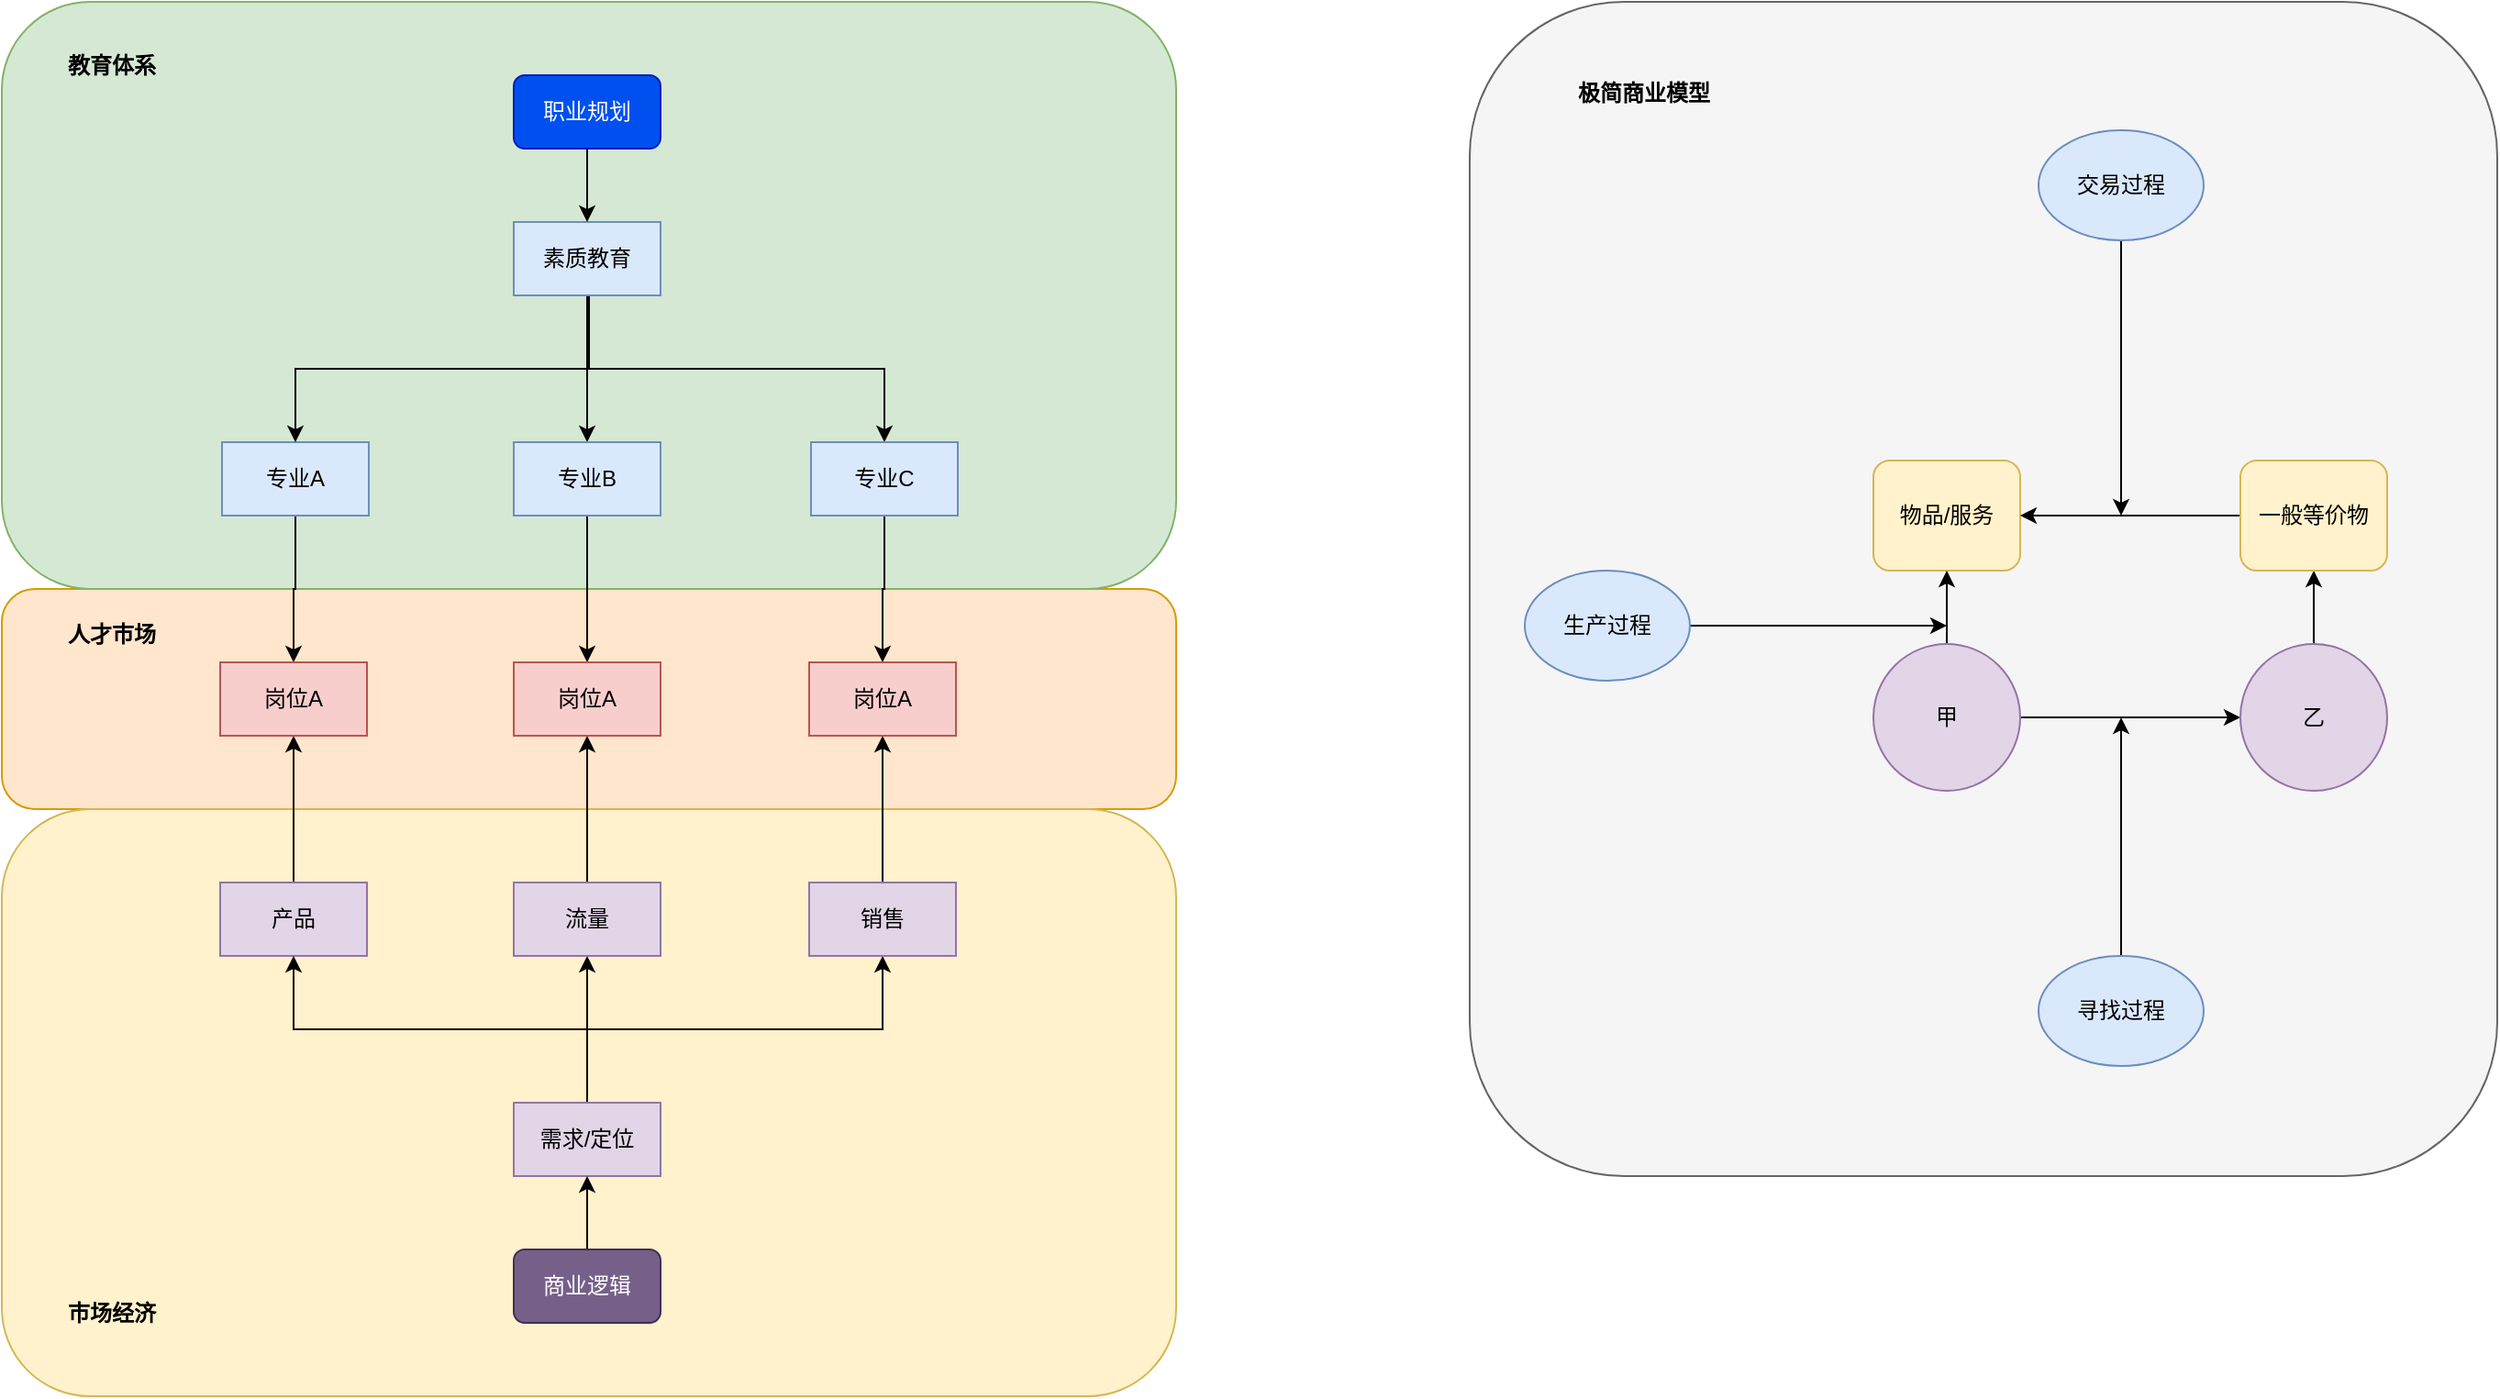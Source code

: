 <mxfile version="24.2.2" type="github">
  <diagram name="第 1 页" id="hnyhINtM0eCyKPwDplMp">
    <mxGraphModel dx="307" dy="1752" grid="1" gridSize="10" guides="1" tooltips="1" connect="1" arrows="1" fold="1" page="1" pageScale="1" pageWidth="827" pageHeight="1169" math="0" shadow="0">
      <root>
        <mxCell id="0" />
        <mxCell id="1" parent="0" />
        <mxCell id="-ldiU_Q2niAUXrp3zha3-76" value="" style="rounded=1;whiteSpace=wrap;html=1;fillColor=#ffe6cc;strokeColor=#d79b00;" vertex="1" parent="1">
          <mxGeometry x="920" y="-840" width="640" height="120" as="geometry" />
        </mxCell>
        <mxCell id="-ldiU_Q2niAUXrp3zha3-61" value="" style="rounded=1;whiteSpace=wrap;html=1;fillColor=#f5f5f5;strokeColor=#666666;fontColor=#333333;" vertex="1" parent="1">
          <mxGeometry x="1720" y="-1160" width="560" height="640" as="geometry" />
        </mxCell>
        <mxCell id="-ldiU_Q2niAUXrp3zha3-39" value="" style="rounded=1;whiteSpace=wrap;html=1;fillColor=#fff2cc;strokeColor=#d6b656;" vertex="1" parent="1">
          <mxGeometry x="920" y="-720" width="640" height="320" as="geometry" />
        </mxCell>
        <mxCell id="-ldiU_Q2niAUXrp3zha3-38" value="" style="rounded=1;whiteSpace=wrap;html=1;fillColor=#d5e8d4;strokeColor=#82b366;" vertex="1" parent="1">
          <mxGeometry x="920" y="-1160" width="640" height="320" as="geometry" />
        </mxCell>
        <mxCell id="-ldiU_Q2niAUXrp3zha3-67" style="edgeStyle=orthogonalEdgeStyle;rounded=0;orthogonalLoop=1;jettySize=auto;html=1;entryX=0.5;entryY=0;entryDx=0;entryDy=0;" edge="1" parent="1" source="-ldiU_Q2niAUXrp3zha3-6" target="-ldiU_Q2niAUXrp3zha3-64">
          <mxGeometry relative="1" as="geometry" />
        </mxCell>
        <mxCell id="-ldiU_Q2niAUXrp3zha3-6" value="专业A" style="rounded=0;whiteSpace=wrap;html=1;fillColor=#dae8fc;strokeColor=#6c8ebf;" vertex="1" parent="1">
          <mxGeometry x="1040" y="-920" width="80" height="40" as="geometry" />
        </mxCell>
        <mxCell id="-ldiU_Q2niAUXrp3zha3-70" style="edgeStyle=orthogonalEdgeStyle;rounded=0;orthogonalLoop=1;jettySize=auto;html=1;entryX=0.5;entryY=1;entryDx=0;entryDy=0;" edge="1" parent="1" source="-ldiU_Q2niAUXrp3zha3-7" target="-ldiU_Q2niAUXrp3zha3-64">
          <mxGeometry relative="1" as="geometry" />
        </mxCell>
        <mxCell id="-ldiU_Q2niAUXrp3zha3-7" value="产品" style="rounded=0;whiteSpace=wrap;html=1;fillColor=#e1d5e7;strokeColor=#9673a6;" vertex="1" parent="1">
          <mxGeometry x="1039" y="-680" width="80" height="40" as="geometry" />
        </mxCell>
        <mxCell id="-ldiU_Q2niAUXrp3zha3-8" style="edgeStyle=orthogonalEdgeStyle;rounded=0;orthogonalLoop=1;jettySize=auto;html=1;entryX=0.5;entryY=1;entryDx=0;entryDy=0;" edge="1" parent="1" source="-ldiU_Q2niAUXrp3zha3-12" target="-ldiU_Q2niAUXrp3zha3-7">
          <mxGeometry relative="1" as="geometry">
            <Array as="points">
              <mxPoint x="1239" y="-600" />
              <mxPoint x="1079" y="-600" />
            </Array>
          </mxGeometry>
        </mxCell>
        <mxCell id="-ldiU_Q2niAUXrp3zha3-9" style="edgeStyle=orthogonalEdgeStyle;rounded=0;orthogonalLoop=1;jettySize=auto;html=1;entryX=0.5;entryY=1;entryDx=0;entryDy=0;" edge="1" parent="1" source="-ldiU_Q2niAUXrp3zha3-12" target="-ldiU_Q2niAUXrp3zha3-13">
          <mxGeometry relative="1" as="geometry" />
        </mxCell>
        <mxCell id="-ldiU_Q2niAUXrp3zha3-10" style="edgeStyle=orthogonalEdgeStyle;rounded=0;orthogonalLoop=1;jettySize=auto;html=1;" edge="1" parent="1" source="-ldiU_Q2niAUXrp3zha3-12" target="-ldiU_Q2niAUXrp3zha3-14">
          <mxGeometry relative="1" as="geometry">
            <Array as="points">
              <mxPoint x="1239" y="-600" />
              <mxPoint x="1400" y="-600" />
            </Array>
          </mxGeometry>
        </mxCell>
        <mxCell id="-ldiU_Q2niAUXrp3zha3-12" value="需求/定位" style="rounded=0;whiteSpace=wrap;html=1;fillColor=#e1d5e7;strokeColor=#9673a6;" vertex="1" parent="1">
          <mxGeometry x="1199" y="-560" width="80" height="40" as="geometry" />
        </mxCell>
        <mxCell id="-ldiU_Q2niAUXrp3zha3-74" style="edgeStyle=orthogonalEdgeStyle;rounded=0;orthogonalLoop=1;jettySize=auto;html=1;entryX=0.5;entryY=1;entryDx=0;entryDy=0;" edge="1" parent="1" source="-ldiU_Q2niAUXrp3zha3-13" target="-ldiU_Q2niAUXrp3zha3-65">
          <mxGeometry relative="1" as="geometry" />
        </mxCell>
        <mxCell id="-ldiU_Q2niAUXrp3zha3-13" value="流量" style="rounded=0;whiteSpace=wrap;html=1;fillColor=#e1d5e7;strokeColor=#9673a6;" vertex="1" parent="1">
          <mxGeometry x="1199" y="-680" width="80" height="40" as="geometry" />
        </mxCell>
        <mxCell id="-ldiU_Q2niAUXrp3zha3-72" style="edgeStyle=orthogonalEdgeStyle;rounded=0;orthogonalLoop=1;jettySize=auto;html=1;entryX=0.5;entryY=1;entryDx=0;entryDy=0;" edge="1" parent="1" source="-ldiU_Q2niAUXrp3zha3-14" target="-ldiU_Q2niAUXrp3zha3-66">
          <mxGeometry relative="1" as="geometry" />
        </mxCell>
        <mxCell id="-ldiU_Q2niAUXrp3zha3-14" value="销售" style="rounded=0;whiteSpace=wrap;html=1;fillColor=#e1d5e7;strokeColor=#9673a6;" vertex="1" parent="1">
          <mxGeometry x="1360" y="-680" width="80" height="40" as="geometry" />
        </mxCell>
        <mxCell id="-ldiU_Q2niAUXrp3zha3-33" style="edgeStyle=orthogonalEdgeStyle;rounded=0;orthogonalLoop=1;jettySize=auto;html=1;entryX=0.5;entryY=0;entryDx=0;entryDy=0;" edge="1" parent="1" source="-ldiU_Q2niAUXrp3zha3-16" target="-ldiU_Q2niAUXrp3zha3-6">
          <mxGeometry relative="1" as="geometry">
            <Array as="points">
              <mxPoint x="1240" y="-960" />
              <mxPoint x="1080" y="-960" />
            </Array>
          </mxGeometry>
        </mxCell>
        <mxCell id="-ldiU_Q2niAUXrp3zha3-34" style="edgeStyle=orthogonalEdgeStyle;rounded=0;orthogonalLoop=1;jettySize=auto;html=1;entryX=0.5;entryY=0;entryDx=0;entryDy=0;" edge="1" parent="1" source="-ldiU_Q2niAUXrp3zha3-16" target="-ldiU_Q2niAUXrp3zha3-22">
          <mxGeometry relative="1" as="geometry" />
        </mxCell>
        <mxCell id="-ldiU_Q2niAUXrp3zha3-35" style="edgeStyle=orthogonalEdgeStyle;rounded=0;orthogonalLoop=1;jettySize=auto;html=1;" edge="1" parent="1" source="-ldiU_Q2niAUXrp3zha3-16" target="-ldiU_Q2niAUXrp3zha3-23">
          <mxGeometry relative="1" as="geometry">
            <Array as="points">
              <mxPoint x="1240" y="-960" />
              <mxPoint x="1401" y="-960" />
            </Array>
          </mxGeometry>
        </mxCell>
        <mxCell id="-ldiU_Q2niAUXrp3zha3-16" value="素质教育" style="rounded=0;whiteSpace=wrap;html=1;fillColor=#dae8fc;strokeColor=#6c8ebf;" vertex="1" parent="1">
          <mxGeometry x="1199" y="-1040" width="80" height="40" as="geometry" />
        </mxCell>
        <mxCell id="-ldiU_Q2niAUXrp3zha3-20" style="edgeStyle=orthogonalEdgeStyle;rounded=0;orthogonalLoop=1;jettySize=auto;html=1;entryX=0.5;entryY=1;entryDx=0;entryDy=0;" edge="1" parent="1" source="-ldiU_Q2niAUXrp3zha3-19" target="-ldiU_Q2niAUXrp3zha3-12">
          <mxGeometry relative="1" as="geometry" />
        </mxCell>
        <mxCell id="-ldiU_Q2niAUXrp3zha3-19" value="商业逻辑" style="rounded=1;whiteSpace=wrap;html=1;fillColor=#76608a;fontColor=#ffffff;strokeColor=#432D57;" vertex="1" parent="1">
          <mxGeometry x="1199" y="-480" width="80" height="40" as="geometry" />
        </mxCell>
        <mxCell id="-ldiU_Q2niAUXrp3zha3-68" style="edgeStyle=orthogonalEdgeStyle;rounded=0;orthogonalLoop=1;jettySize=auto;html=1;entryX=0.5;entryY=0;entryDx=0;entryDy=0;" edge="1" parent="1" source="-ldiU_Q2niAUXrp3zha3-22" target="-ldiU_Q2niAUXrp3zha3-65">
          <mxGeometry relative="1" as="geometry" />
        </mxCell>
        <mxCell id="-ldiU_Q2niAUXrp3zha3-22" value="专业B" style="rounded=0;whiteSpace=wrap;html=1;fillColor=#dae8fc;strokeColor=#6c8ebf;" vertex="1" parent="1">
          <mxGeometry x="1199" y="-920" width="80" height="40" as="geometry" />
        </mxCell>
        <mxCell id="-ldiU_Q2niAUXrp3zha3-69" style="edgeStyle=orthogonalEdgeStyle;rounded=0;orthogonalLoop=1;jettySize=auto;html=1;entryX=0.5;entryY=0;entryDx=0;entryDy=0;" edge="1" parent="1" source="-ldiU_Q2niAUXrp3zha3-23" target="-ldiU_Q2niAUXrp3zha3-66">
          <mxGeometry relative="1" as="geometry" />
        </mxCell>
        <mxCell id="-ldiU_Q2niAUXrp3zha3-23" value="专业C" style="rounded=0;whiteSpace=wrap;html=1;fillColor=#dae8fc;strokeColor=#6c8ebf;" vertex="1" parent="1">
          <mxGeometry x="1361" y="-920" width="80" height="40" as="geometry" />
        </mxCell>
        <mxCell id="-ldiU_Q2niAUXrp3zha3-37" style="edgeStyle=orthogonalEdgeStyle;rounded=0;orthogonalLoop=1;jettySize=auto;html=1;" edge="1" parent="1" source="-ldiU_Q2niAUXrp3zha3-36" target="-ldiU_Q2niAUXrp3zha3-16">
          <mxGeometry relative="1" as="geometry" />
        </mxCell>
        <mxCell id="-ldiU_Q2niAUXrp3zha3-36" value="职业规划" style="rounded=1;whiteSpace=wrap;html=1;fillColor=#0050ef;strokeColor=#001DBC;fontColor=#ffffff;" vertex="1" parent="1">
          <mxGeometry x="1199" y="-1120" width="80" height="40" as="geometry" />
        </mxCell>
        <mxCell id="-ldiU_Q2niAUXrp3zha3-40" value="教育体系" style="text;html=1;align=center;verticalAlign=middle;whiteSpace=wrap;rounded=0;fontStyle=1" vertex="1" parent="1">
          <mxGeometry x="930" y="-1140" width="100" height="30" as="geometry" />
        </mxCell>
        <mxCell id="-ldiU_Q2niAUXrp3zha3-41" value="市场经济" style="text;html=1;align=center;verticalAlign=middle;whiteSpace=wrap;rounded=0;fontStyle=1" vertex="1" parent="1">
          <mxGeometry x="930" y="-460" width="100" height="30" as="geometry" />
        </mxCell>
        <mxCell id="-ldiU_Q2niAUXrp3zha3-42" value="物品/服务" style="rounded=1;whiteSpace=wrap;html=1;fillColor=#fff2cc;strokeColor=#d6b656;" vertex="1" parent="1">
          <mxGeometry x="1940" y="-910" width="80" height="60" as="geometry" />
        </mxCell>
        <mxCell id="-ldiU_Q2niAUXrp3zha3-47" style="edgeStyle=orthogonalEdgeStyle;rounded=0;orthogonalLoop=1;jettySize=auto;html=1;entryX=0.5;entryY=1;entryDx=0;entryDy=0;" edge="1" parent="1" source="-ldiU_Q2niAUXrp3zha3-43" target="-ldiU_Q2niAUXrp3zha3-42">
          <mxGeometry relative="1" as="geometry" />
        </mxCell>
        <mxCell id="-ldiU_Q2niAUXrp3zha3-49" style="edgeStyle=orthogonalEdgeStyle;rounded=0;orthogonalLoop=1;jettySize=auto;html=1;" edge="1" parent="1" source="-ldiU_Q2niAUXrp3zha3-43" target="-ldiU_Q2niAUXrp3zha3-44">
          <mxGeometry relative="1" as="geometry" />
        </mxCell>
        <mxCell id="-ldiU_Q2niAUXrp3zha3-43" value="甲" style="ellipse;whiteSpace=wrap;html=1;aspect=fixed;fillColor=#e1d5e7;strokeColor=#9673a6;" vertex="1" parent="1">
          <mxGeometry x="1940" y="-810" width="80" height="80" as="geometry" />
        </mxCell>
        <mxCell id="-ldiU_Q2niAUXrp3zha3-48" style="edgeStyle=orthogonalEdgeStyle;rounded=0;orthogonalLoop=1;jettySize=auto;html=1;" edge="1" parent="1" source="-ldiU_Q2niAUXrp3zha3-44" target="-ldiU_Q2niAUXrp3zha3-45">
          <mxGeometry relative="1" as="geometry" />
        </mxCell>
        <mxCell id="-ldiU_Q2niAUXrp3zha3-44" value="乙" style="ellipse;whiteSpace=wrap;html=1;aspect=fixed;fillColor=#e1d5e7;strokeColor=#9673a6;" vertex="1" parent="1">
          <mxGeometry x="2140" y="-810" width="80" height="80" as="geometry" />
        </mxCell>
        <mxCell id="-ldiU_Q2niAUXrp3zha3-50" style="edgeStyle=orthogonalEdgeStyle;rounded=0;orthogonalLoop=1;jettySize=auto;html=1;" edge="1" parent="1" source="-ldiU_Q2niAUXrp3zha3-45" target="-ldiU_Q2niAUXrp3zha3-42">
          <mxGeometry relative="1" as="geometry" />
        </mxCell>
        <mxCell id="-ldiU_Q2niAUXrp3zha3-45" value="一般等价物" style="rounded=1;whiteSpace=wrap;html=1;fillColor=#fff2cc;strokeColor=#d6b656;" vertex="1" parent="1">
          <mxGeometry x="2140" y="-910" width="80" height="60" as="geometry" />
        </mxCell>
        <mxCell id="-ldiU_Q2niAUXrp3zha3-56" style="edgeStyle=orthogonalEdgeStyle;rounded=0;orthogonalLoop=1;jettySize=auto;html=1;" edge="1" parent="1" source="-ldiU_Q2niAUXrp3zha3-55">
          <mxGeometry relative="1" as="geometry">
            <mxPoint x="1980" y="-820" as="targetPoint" />
          </mxGeometry>
        </mxCell>
        <mxCell id="-ldiU_Q2niAUXrp3zha3-55" value="生产过程" style="ellipse;whiteSpace=wrap;html=1;fillColor=#dae8fc;strokeColor=#6c8ebf;" vertex="1" parent="1">
          <mxGeometry x="1750" y="-850" width="90" height="60" as="geometry" />
        </mxCell>
        <mxCell id="-ldiU_Q2niAUXrp3zha3-58" style="edgeStyle=orthogonalEdgeStyle;rounded=0;orthogonalLoop=1;jettySize=auto;html=1;" edge="1" parent="1" source="-ldiU_Q2niAUXrp3zha3-57">
          <mxGeometry relative="1" as="geometry">
            <mxPoint x="2075" y="-770" as="targetPoint" />
          </mxGeometry>
        </mxCell>
        <mxCell id="-ldiU_Q2niAUXrp3zha3-57" value="寻找过程" style="ellipse;whiteSpace=wrap;html=1;fillColor=#dae8fc;strokeColor=#6c8ebf;" vertex="1" parent="1">
          <mxGeometry x="2030" y="-640" width="90" height="60" as="geometry" />
        </mxCell>
        <mxCell id="-ldiU_Q2niAUXrp3zha3-60" style="edgeStyle=orthogonalEdgeStyle;rounded=0;orthogonalLoop=1;jettySize=auto;html=1;" edge="1" parent="1" source="-ldiU_Q2niAUXrp3zha3-59">
          <mxGeometry relative="1" as="geometry">
            <mxPoint x="2075" y="-880" as="targetPoint" />
          </mxGeometry>
        </mxCell>
        <mxCell id="-ldiU_Q2niAUXrp3zha3-59" value="交易过程" style="ellipse;whiteSpace=wrap;html=1;fillColor=#dae8fc;strokeColor=#6c8ebf;" vertex="1" parent="1">
          <mxGeometry x="2030" y="-1090" width="90" height="60" as="geometry" />
        </mxCell>
        <mxCell id="-ldiU_Q2niAUXrp3zha3-62" value="极简商业模型" style="text;html=1;align=center;verticalAlign=middle;whiteSpace=wrap;rounded=0;fontStyle=1" vertex="1" parent="1">
          <mxGeometry x="1770" y="-1130" width="90" height="40" as="geometry" />
        </mxCell>
        <mxCell id="-ldiU_Q2niAUXrp3zha3-64" value="岗位A" style="rounded=0;whiteSpace=wrap;html=1;fillColor=#f8cecc;strokeColor=#b85450;" vertex="1" parent="1">
          <mxGeometry x="1039" y="-800" width="80" height="40" as="geometry" />
        </mxCell>
        <mxCell id="-ldiU_Q2niAUXrp3zha3-65" value="岗位A" style="rounded=0;whiteSpace=wrap;html=1;fillColor=#f8cecc;strokeColor=#b85450;" vertex="1" parent="1">
          <mxGeometry x="1199" y="-800" width="80" height="40" as="geometry" />
        </mxCell>
        <mxCell id="-ldiU_Q2niAUXrp3zha3-66" value="岗位A" style="rounded=0;whiteSpace=wrap;html=1;fillColor=#f8cecc;strokeColor=#b85450;" vertex="1" parent="1">
          <mxGeometry x="1360" y="-800" width="80" height="40" as="geometry" />
        </mxCell>
        <mxCell id="-ldiU_Q2niAUXrp3zha3-79" value="人才市场" style="text;html=1;align=center;verticalAlign=middle;whiteSpace=wrap;rounded=0;fontStyle=1" vertex="1" parent="1">
          <mxGeometry x="930" y="-830" width="100" height="30" as="geometry" />
        </mxCell>
      </root>
    </mxGraphModel>
  </diagram>
</mxfile>
